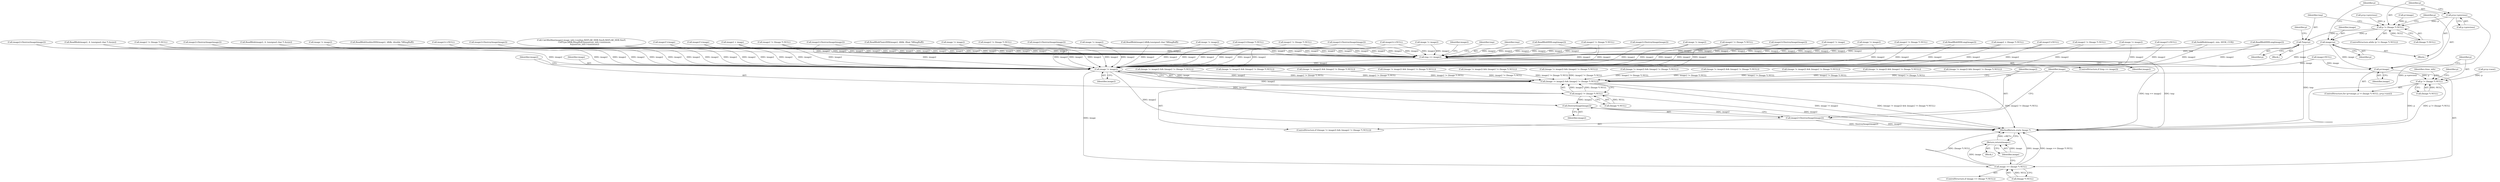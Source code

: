 digraph "0_ImageMagick_f7206618d27c2e69d977abf40e3035a33e5f6be0@pointer" {
"1002240" [label="(Call,p=p->previous)"];
"1002195" [label="(Call,p != (Image *) NULL)"];
"1002202" [label="(Call,*tmp=p)"];
"1002224" [label="(Call,tmp == image2)"];
"1002305" [label="(Call,image != image2)"];
"1002304" [label="(Call,(image != image2) && (image2 != (Image *) NULL))"];
"1002308" [label="(Call,image2 != (Image *) NULL)"];
"1002315" [label="(Call,DestroyImage(image2))"];
"1002313" [label="(Call,image2=DestroyImage(image2))"];
"1002318" [label="(Call,image == (Image *) NULL)"];
"1002323" [label="(Return,return(image);)"];
"1002237" [label="(Call,image=p)"];
"1002246" [label="(Call,p=image)"];
"1002249" [label="(Call,p != (Image *) NULL)"];
"1000576" [label="(Call,image2==NULL)"];
"1000784" [label="(Call,ReadBlobXXXLong(image2))"];
"1002247" [label="(Identifier,p)"];
"1001466" [label="(Call,image2=DestroyImage(image2))"];
"1001269" [label="(Call,image2 != (Image *) NULL)"];
"1002248" [label="(Identifier,image)"];
"1000598" [label="(Call,image2 != image)"];
"1002304" [label="(Call,(image != image2) && (image2 != (Image *) NULL))"];
"1001500" [label="(Call,image != image2)"];
"1002249" [label="(Call,p != (Image *) NULL)"];
"1002245" [label="(ControlStructure,for (p=image; p != (Image *) NULL; p=p->next))"];
"1002323" [label="(Return,return(image);)"];
"1002250" [label="(Identifier,p)"];
"1002310" [label="(Call,(Image *) NULL)"];
"1002251" [label="(Call,(Image *) NULL)"];
"1002241" [label="(Identifier,p)"];
"1002209" [label="(Identifier,p)"];
"1002305" [label="(Call,image != image2)"];
"1001025" [label="(Call,SeekBlob(image2, size, SEEK_CUR))"];
"1000704" [label="(Call,ReadBlobXXXLong(image2))"];
"1001903" [label="(Call,ReadBlobFloatsXXX(image2, ldblk, (float *)BImgBuff))"];
"1000806" [label="(Call,image2 != (Image *) NULL)"];
"1002254" [label="(Call,p=p->next)"];
"1000837" [label="(Call,image != image2)"];
"1002267" [label="(Identifier,clone_info)"];
"1002307" [label="(Identifier,image2)"];
"1000423" [label="(Call,(image != image2) && (image2 != (Image *) NULL))"];
"1001231" [label="(Call,image != image2)"];
"1002306" [label="(Identifier,image)"];
"1000802" [label="(Call,(image != image2) && (image2 != (Image *) NULL))"];
"1002313" [label="(Call,image2=DestroyImage(image2))"];
"1002204" [label="(Identifier,p)"];
"1000840" [label="(Call,image2 != (Image *) NULL)"];
"1002196" [label="(Identifier,p)"];
"1002242" [label="(Call,p->previous)"];
"1000157" [label="(Block,)"];
"1000865" [label="(Call,(image != image2) && (image2 != (Image *) NULL))"];
"1002203" [label="(Identifier,tmp)"];
"1002315" [label="(Call,DestroyImage(image2))"];
"1001508" [label="(Call,image2=DestroyImage(image2))"];
"1001063" [label="(Call,ReadBlob(image2, 4, (unsigned char *) &size))"];
"1002194" [label="(ControlStructure,while (p != (Image *) NULL))"];
"1000427" [label="(Call,image2 != (Image *) NULL)"];
"1002197" [label="(Call,(Image *) NULL)"];
"1000731" [label="(Call,image2=DestroyImage(image2))"];
"1001036" [label="(Call,ReadBlob(image2, 4, (unsigned char *) &size))"];
"1000723" [label="(Call,image != image2)"];
"1001864" [label="(Call,ReadBlobDoublesXXX(image2, ldblk, (double *)BImgBuff))"];
"1002240" [label="(Call,p=p->previous)"];
"1002110" [label="(Call,image2==NULL)"];
"1001499" [label="(Call,(image != image2) && (image2 != (Image *) NULL))"];
"1002239" [label="(Identifier,p)"];
"1001274" [label="(Call,image2=DestroyImage(image2))"];
"1000542" [label="(Call,(image != image2) && (image2 != (Image *) NULL))"];
"1002236" [label="(Block,)"];
"1001549" [label="(Call,CalcMinMax(image2,image_info->endian,MATLAB_HDR.SizeX,MATLAB_HDR.SizeY,\n          CellType,ldblk,BImgBuff,&quantum_info->minimum,\n          &quantum_info->maximum))"];
"1002303" [label="(ControlStructure,if ((image != image2) && (image2 != (Image *) NULL)))"];
"1002018" [label="(Call,image2!=image)"];
"1002131" [label="(Call,image2!=image)"];
"1002113" [label="(Call,image2 = image)"];
"1001461" [label="(Call,image2 != (Image *) NULL)"];
"1002316" [label="(Identifier,image2)"];
"1000845" [label="(Call,image2=DestroyImage(image2))"];
"1001266" [label="(Call,image != image2)"];
"1002237" [label="(Call,image=p)"];
"1002228" [label="(Identifier,image2)"];
"1000432" [label="(Call,image2=DestroyImage(image2))"];
"1001638" [label="(Call,ReadBlob(image2,ldblk,(unsigned char *)BImgBuff))"];
"1002227" [label="(Call,image2=(Image *) NULL)"];
"1002234" [label="(Identifier,tmp)"];
"1002238" [label="(Identifier,image)"];
"1002246" [label="(Call,p=image)"];
"1002324" [label="(Identifier,image)"];
"1002317" [label="(ControlStructure,if (image == (Image *) NULL))"];
"1000811" [label="(Call,image2=DestroyImage(image2))"];
"1002224" [label="(Call,tmp == image2)"];
"1001458" [label="(Call,image != image2)"];
"1002319" [label="(Identifier,image)"];
"1002223" [label="(ControlStructure,if (tmp == image2))"];
"1001230" [label="(Call,(image != image2) && (image2 != (Image *) NULL))"];
"1002320" [label="(Call,(Image *) NULL)"];
"1000722" [label="(Call,(image != image2) && (image2 != (Image *) NULL))"];
"1002195" [label="(Call,p != (Image *) NULL)"];
"1001234" [label="(Call,image2 != (Image *) NULL)"];
"1002318" [label="(Call,image == (Image *) NULL)"];
"1002191" [label="(Call,image=NULL)"];
"1002308" [label="(Call,image2 != (Image *) NULL)"];
"1000803" [label="(Call,image != image2)"];
"1002218" [label="(Call,p=p->previous)"];
"1001239" [label="(Call,image2=DestroyImage(image2))"];
"1002226" [label="(Identifier,image2)"];
"1001457" [label="(Call,(image != image2) && (image2 != (Image *) NULL))"];
"1002200" [label="(Block,)"];
"1002325" [label="(MethodReturn,static Image *)"];
"1002202" [label="(Call,*tmp=p)"];
"1000424" [label="(Call,image != image2)"];
"1002225" [label="(Identifier,tmp)"];
"1001503" [label="(Call,image2 != (Image *) NULL)"];
"1002314" [label="(Identifier,image2)"];
"1002188" [label="(Call,p=image)"];
"1000681" [label="(Call,ReadBlobXXXLong(image2))"];
"1000227" [label="(Call,image2 = (Image *) NULL)"];
"1002309" [label="(Identifier,image2)"];
"1002128" [label="(Call,image2!=NULL)"];
"1000836" [label="(Call,(image != image2) && (image2 != (Image *) NULL))"];
"1001265" [label="(Call,(image != image2) && (image2 != (Image *) NULL))"];
"1000726" [label="(Call,image2 != (Image *) NULL)"];
"1002014" [label="(Call,image2!=NULL)"];
"1002261" [label="(Identifier,p)"];
"1000766" [label="(Call,(image != image2) && (image2 != (Image *) NULL))"];
"1002240" -> "1002236"  [label="AST: "];
"1002240" -> "1002242"  [label="CFG: "];
"1002241" -> "1002240"  [label="AST: "];
"1002242" -> "1002240"  [label="AST: "];
"1002196" -> "1002240"  [label="CFG: "];
"1002240" -> "1002325"  [label="DDG: p->previous"];
"1002240" -> "1002195"  [label="DDG: p"];
"1002195" -> "1002194"  [label="AST: "];
"1002195" -> "1002197"  [label="CFG: "];
"1002196" -> "1002195"  [label="AST: "];
"1002197" -> "1002195"  [label="AST: "];
"1002203" -> "1002195"  [label="CFG: "];
"1002247" -> "1002195"  [label="CFG: "];
"1002218" -> "1002195"  [label="DDG: p"];
"1002188" -> "1002195"  [label="DDG: p"];
"1002197" -> "1002195"  [label="DDG: NULL"];
"1002195" -> "1002202"  [label="DDG: p"];
"1002195" -> "1002237"  [label="DDG: p"];
"1002202" -> "1002200"  [label="AST: "];
"1002202" -> "1002204"  [label="CFG: "];
"1002203" -> "1002202"  [label="AST: "];
"1002204" -> "1002202"  [label="AST: "];
"1002209" -> "1002202"  [label="CFG: "];
"1002202" -> "1002325"  [label="DDG: tmp"];
"1002202" -> "1002224"  [label="DDG: tmp"];
"1002224" -> "1002223"  [label="AST: "];
"1002224" -> "1002226"  [label="CFG: "];
"1002225" -> "1002224"  [label="AST: "];
"1002226" -> "1002224"  [label="AST: "];
"1002228" -> "1002224"  [label="CFG: "];
"1002234" -> "1002224"  [label="CFG: "];
"1002224" -> "1002325"  [label="DDG: tmp == image2"];
"1002224" -> "1002325"  [label="DDG: tmp"];
"1001274" -> "1002224"  [label="DDG: image2"];
"1001025" -> "1002224"  [label="DDG: image2"];
"1001508" -> "1002224"  [label="DDG: image2"];
"1000576" -> "1002224"  [label="DDG: image2"];
"1001231" -> "1002224"  [label="DDG: image2"];
"1001503" -> "1002224"  [label="DDG: image2"];
"1001063" -> "1002224"  [label="DDG: image2"];
"1002128" -> "1002224"  [label="DDG: image2"];
"1000845" -> "1002224"  [label="DDG: image2"];
"1000704" -> "1002224"  [label="DDG: image2"];
"1000432" -> "1002224"  [label="DDG: image2"];
"1000837" -> "1002224"  [label="DDG: image2"];
"1000811" -> "1002224"  [label="DDG: image2"];
"1002113" -> "1002224"  [label="DDG: image2"];
"1002014" -> "1002224"  [label="DDG: image2"];
"1000784" -> "1002224"  [label="DDG: image2"];
"1000803" -> "1002224"  [label="DDG: image2"];
"1000427" -> "1002224"  [label="DDG: image2"];
"1000681" -> "1002224"  [label="DDG: image2"];
"1001461" -> "1002224"  [label="DDG: image2"];
"1001864" -> "1002224"  [label="DDG: image2"];
"1000806" -> "1002224"  [label="DDG: image2"];
"1001458" -> "1002224"  [label="DDG: image2"];
"1001266" -> "1002224"  [label="DDG: image2"];
"1001903" -> "1002224"  [label="DDG: image2"];
"1000598" -> "1002224"  [label="DDG: image2"];
"1002110" -> "1002224"  [label="DDG: image2"];
"1001269" -> "1002224"  [label="DDG: image2"];
"1001500" -> "1002224"  [label="DDG: image2"];
"1000726" -> "1002224"  [label="DDG: image2"];
"1000227" -> "1002224"  [label="DDG: image2"];
"1001466" -> "1002224"  [label="DDG: image2"];
"1000424" -> "1002224"  [label="DDG: image2"];
"1000723" -> "1002224"  [label="DDG: image2"];
"1001036" -> "1002224"  [label="DDG: image2"];
"1002018" -> "1002224"  [label="DDG: image2"];
"1001234" -> "1002224"  [label="DDG: image2"];
"1002227" -> "1002224"  [label="DDG: image2"];
"1001638" -> "1002224"  [label="DDG: image2"];
"1000731" -> "1002224"  [label="DDG: image2"];
"1002131" -> "1002224"  [label="DDG: image2"];
"1001549" -> "1002224"  [label="DDG: image2"];
"1000840" -> "1002224"  [label="DDG: image2"];
"1001239" -> "1002224"  [label="DDG: image2"];
"1002224" -> "1002305"  [label="DDG: image2"];
"1002305" -> "1002304"  [label="AST: "];
"1002305" -> "1002307"  [label="CFG: "];
"1002306" -> "1002305"  [label="AST: "];
"1002307" -> "1002305"  [label="AST: "];
"1002309" -> "1002305"  [label="CFG: "];
"1002304" -> "1002305"  [label="CFG: "];
"1002305" -> "1002325"  [label="DDG: image2"];
"1002305" -> "1002304"  [label="DDG: image"];
"1002305" -> "1002304"  [label="DDG: image2"];
"1002191" -> "1002305"  [label="DDG: image"];
"1002237" -> "1002305"  [label="DDG: image"];
"1001274" -> "1002305"  [label="DDG: image2"];
"1001025" -> "1002305"  [label="DDG: image2"];
"1001508" -> "1002305"  [label="DDG: image2"];
"1000576" -> "1002305"  [label="DDG: image2"];
"1001231" -> "1002305"  [label="DDG: image2"];
"1001503" -> "1002305"  [label="DDG: image2"];
"1001063" -> "1002305"  [label="DDG: image2"];
"1002128" -> "1002305"  [label="DDG: image2"];
"1000845" -> "1002305"  [label="DDG: image2"];
"1000704" -> "1002305"  [label="DDG: image2"];
"1000432" -> "1002305"  [label="DDG: image2"];
"1000837" -> "1002305"  [label="DDG: image2"];
"1000811" -> "1002305"  [label="DDG: image2"];
"1002113" -> "1002305"  [label="DDG: image2"];
"1002014" -> "1002305"  [label="DDG: image2"];
"1000784" -> "1002305"  [label="DDG: image2"];
"1000803" -> "1002305"  [label="DDG: image2"];
"1000427" -> "1002305"  [label="DDG: image2"];
"1000681" -> "1002305"  [label="DDG: image2"];
"1001461" -> "1002305"  [label="DDG: image2"];
"1001864" -> "1002305"  [label="DDG: image2"];
"1000806" -> "1002305"  [label="DDG: image2"];
"1001458" -> "1002305"  [label="DDG: image2"];
"1001266" -> "1002305"  [label="DDG: image2"];
"1001903" -> "1002305"  [label="DDG: image2"];
"1000598" -> "1002305"  [label="DDG: image2"];
"1002110" -> "1002305"  [label="DDG: image2"];
"1001269" -> "1002305"  [label="DDG: image2"];
"1001500" -> "1002305"  [label="DDG: image2"];
"1000726" -> "1002305"  [label="DDG: image2"];
"1000227" -> "1002305"  [label="DDG: image2"];
"1001466" -> "1002305"  [label="DDG: image2"];
"1000424" -> "1002305"  [label="DDG: image2"];
"1000723" -> "1002305"  [label="DDG: image2"];
"1001036" -> "1002305"  [label="DDG: image2"];
"1002018" -> "1002305"  [label="DDG: image2"];
"1001234" -> "1002305"  [label="DDG: image2"];
"1002227" -> "1002305"  [label="DDG: image2"];
"1001638" -> "1002305"  [label="DDG: image2"];
"1000731" -> "1002305"  [label="DDG: image2"];
"1002131" -> "1002305"  [label="DDG: image2"];
"1001549" -> "1002305"  [label="DDG: image2"];
"1000840" -> "1002305"  [label="DDG: image2"];
"1001239" -> "1002305"  [label="DDG: image2"];
"1002305" -> "1002308"  [label="DDG: image2"];
"1002305" -> "1002315"  [label="DDG: image2"];
"1002305" -> "1002318"  [label="DDG: image"];
"1002304" -> "1002303"  [label="AST: "];
"1002304" -> "1002308"  [label="CFG: "];
"1002308" -> "1002304"  [label="AST: "];
"1002314" -> "1002304"  [label="CFG: "];
"1002319" -> "1002304"  [label="CFG: "];
"1002304" -> "1002325"  [label="DDG: image2 != (Image *) NULL"];
"1002304" -> "1002325"  [label="DDG: image != image2"];
"1002304" -> "1002325"  [label="DDG: (image != image2) && (image2 != (Image *) NULL)"];
"1002308" -> "1002304"  [label="DDG: image2"];
"1002308" -> "1002304"  [label="DDG: (Image *) NULL"];
"1000423" -> "1002304"  [label="DDG: image2 != (Image *) NULL"];
"1000802" -> "1002304"  [label="DDG: image2 != (Image *) NULL"];
"1001457" -> "1002304"  [label="DDG: image2 != (Image *) NULL"];
"1000542" -> "1002304"  [label="DDG: image2 != (Image *) NULL"];
"1000766" -> "1002304"  [label="DDG: image2 != (Image *) NULL"];
"1001265" -> "1002304"  [label="DDG: image2 != (Image *) NULL"];
"1000722" -> "1002304"  [label="DDG: image2 != (Image *) NULL"];
"1001499" -> "1002304"  [label="DDG: image2 != (Image *) NULL"];
"1000865" -> "1002304"  [label="DDG: image2 != (Image *) NULL"];
"1001230" -> "1002304"  [label="DDG: image2 != (Image *) NULL"];
"1000836" -> "1002304"  [label="DDG: image2 != (Image *) NULL"];
"1002308" -> "1002310"  [label="CFG: "];
"1002309" -> "1002308"  [label="AST: "];
"1002310" -> "1002308"  [label="AST: "];
"1002308" -> "1002325"  [label="DDG: image2"];
"1002310" -> "1002308"  [label="DDG: NULL"];
"1002308" -> "1002315"  [label="DDG: image2"];
"1002315" -> "1002313"  [label="AST: "];
"1002315" -> "1002316"  [label="CFG: "];
"1002316" -> "1002315"  [label="AST: "];
"1002313" -> "1002315"  [label="CFG: "];
"1002315" -> "1002313"  [label="DDG: image2"];
"1002313" -> "1002303"  [label="AST: "];
"1002314" -> "1002313"  [label="AST: "];
"1002319" -> "1002313"  [label="CFG: "];
"1002313" -> "1002325"  [label="DDG: DestroyImage(image2)"];
"1002313" -> "1002325"  [label="DDG: image2"];
"1002318" -> "1002317"  [label="AST: "];
"1002318" -> "1002320"  [label="CFG: "];
"1002319" -> "1002318"  [label="AST: "];
"1002320" -> "1002318"  [label="AST: "];
"1002324" -> "1002318"  [label="CFG: "];
"1002318" -> "1002325"  [label="DDG: image"];
"1002318" -> "1002325"  [label="DDG: image == (Image *) NULL"];
"1002318" -> "1002325"  [label="DDG: (Image *) NULL"];
"1002320" -> "1002318"  [label="DDG: NULL"];
"1002318" -> "1002323"  [label="DDG: image"];
"1002323" -> "1000157"  [label="AST: "];
"1002323" -> "1002324"  [label="CFG: "];
"1002324" -> "1002323"  [label="AST: "];
"1002325" -> "1002323"  [label="CFG: "];
"1002323" -> "1002325"  [label="DDG: <RET>"];
"1002324" -> "1002323"  [label="DDG: image"];
"1002237" -> "1002236"  [label="AST: "];
"1002237" -> "1002239"  [label="CFG: "];
"1002238" -> "1002237"  [label="AST: "];
"1002239" -> "1002237"  [label="AST: "];
"1002241" -> "1002237"  [label="CFG: "];
"1002237" -> "1002246"  [label="DDG: image"];
"1002246" -> "1002245"  [label="AST: "];
"1002246" -> "1002248"  [label="CFG: "];
"1002247" -> "1002246"  [label="AST: "];
"1002248" -> "1002246"  [label="AST: "];
"1002250" -> "1002246"  [label="CFG: "];
"1002191" -> "1002246"  [label="DDG: image"];
"1002246" -> "1002249"  [label="DDG: p"];
"1002249" -> "1002245"  [label="AST: "];
"1002249" -> "1002251"  [label="CFG: "];
"1002250" -> "1002249"  [label="AST: "];
"1002251" -> "1002249"  [label="AST: "];
"1002261" -> "1002249"  [label="CFG: "];
"1002267" -> "1002249"  [label="CFG: "];
"1002249" -> "1002325"  [label="DDG: p"];
"1002249" -> "1002325"  [label="DDG: p != (Image *) NULL"];
"1002254" -> "1002249"  [label="DDG: p"];
"1002251" -> "1002249"  [label="DDG: NULL"];
}
